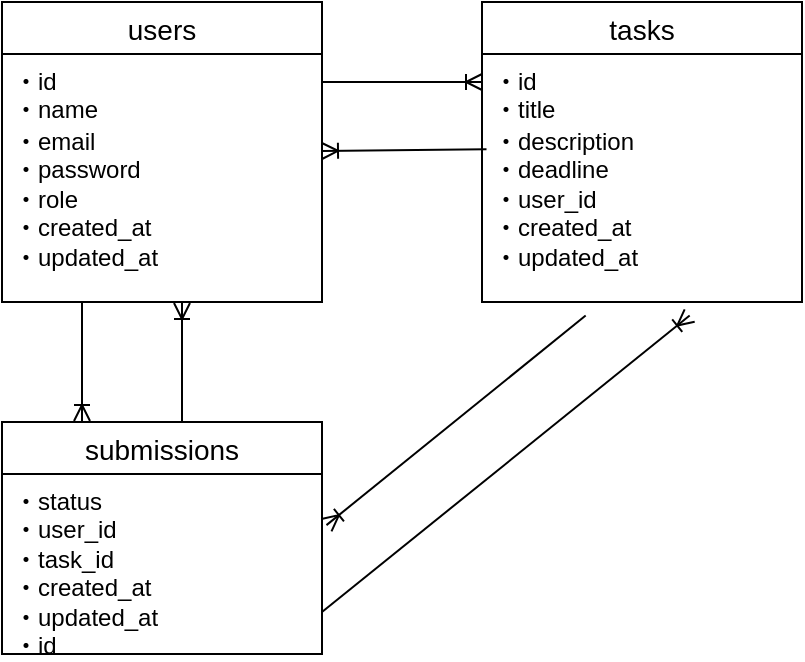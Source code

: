 <mxfile>
    <diagram id="DpSaEG1XZo5wt198xXUG" name="ページ1">
        <mxGraphModel dx="900" dy="585" grid="1" gridSize="10" guides="1" tooltips="1" connect="1" arrows="0" fold="1" page="1" pageScale="1" pageWidth="827" pageHeight="1169" math="0" shadow="0">
            <root>
                <mxCell id="0"/>
                <mxCell id="1" parent="0"/>
                <mxCell id="6" value="tasks" style="swimlane;fontStyle=0;childLayout=stackLayout;horizontal=1;startSize=26;horizontalStack=0;resizeParent=1;resizeParentMax=0;resizeLast=0;collapsible=1;marginBottom=0;align=center;fontSize=14;" vertex="1" parent="1">
                    <mxGeometry x="290" y="80" width="160" height="150" as="geometry"/>
                </mxCell>
                <mxCell id="8" value="・id&lt;div&gt;・title&lt;/div&gt;&lt;div&gt;&lt;br&gt;&lt;/div&gt;" style="text;strokeColor=none;fillColor=none;spacingLeft=4;spacingRight=4;overflow=hidden;rotatable=0;points=[[0,0.5],[1,0.5]];portConstraint=eastwest;fontSize=12;whiteSpace=wrap;html=1;" vertex="1" parent="6">
                    <mxGeometry y="26" width="160" height="30" as="geometry"/>
                </mxCell>
                <mxCell id="29" value="" style="fontSize=12;html=1;endArrow=ERoneToMany;exitX=0.014;exitY=0.187;exitDx=0;exitDy=0;exitPerimeter=0;" edge="1" parent="6" source="9">
                    <mxGeometry width="100" height="100" relative="1" as="geometry">
                        <mxPoint x="80" y="74.5" as="sourcePoint"/>
                        <mxPoint x="-80" y="74.5" as="targetPoint"/>
                    </mxGeometry>
                </mxCell>
                <mxCell id="9" value="・description&lt;div&gt;・deadline&lt;br&gt;・user_id&lt;/div&gt;&lt;div&gt;・created_at&lt;/div&gt;&lt;div&gt;・updated_at&lt;/div&gt;" style="text;strokeColor=none;fillColor=none;spacingLeft=4;spacingRight=4;overflow=hidden;rotatable=0;points=[[0,0.5],[1,0.5]];portConstraint=eastwest;fontSize=12;whiteSpace=wrap;html=1;" vertex="1" parent="6">
                    <mxGeometry y="56" width="160" height="94" as="geometry"/>
                </mxCell>
                <mxCell id="11" value="users" style="swimlane;fontStyle=0;childLayout=stackLayout;horizontal=1;startSize=26;horizontalStack=0;resizeParent=1;resizeParentMax=0;resizeLast=0;collapsible=1;marginBottom=0;align=center;fontSize=14;" vertex="1" parent="1">
                    <mxGeometry x="50" y="80" width="160" height="150" as="geometry"/>
                </mxCell>
                <mxCell id="12" value="・id&lt;div&gt;・name&lt;/div&gt;&lt;div&gt;&lt;br&gt;&lt;/div&gt;" style="text;strokeColor=none;fillColor=none;spacingLeft=4;spacingRight=4;overflow=hidden;rotatable=0;points=[[0,0.5],[1,0.5]];portConstraint=eastwest;fontSize=12;whiteSpace=wrap;html=1;" vertex="1" parent="11">
                    <mxGeometry y="26" width="160" height="30" as="geometry"/>
                </mxCell>
                <mxCell id="13" value="・email&lt;div&gt;・password&lt;/div&gt;&lt;div&gt;・role&lt;/div&gt;&lt;div&gt;・created_at&lt;/div&gt;&lt;div&gt;・updated_at&lt;/div&gt;" style="text;strokeColor=none;fillColor=none;spacingLeft=4;spacingRight=4;overflow=hidden;rotatable=0;points=[[0,0.5],[1,0.5]];portConstraint=eastwest;fontSize=12;whiteSpace=wrap;html=1;" vertex="1" parent="11">
                    <mxGeometry y="56" width="160" height="94" as="geometry"/>
                </mxCell>
                <mxCell id="14" value="submissions" style="swimlane;fontStyle=0;childLayout=stackLayout;horizontal=1;startSize=26;horizontalStack=0;resizeParent=1;resizeParentMax=0;resizeLast=0;collapsible=1;marginBottom=0;align=center;fontSize=14;" vertex="1" parent="1">
                    <mxGeometry x="50" y="290" width="160" height="116" as="geometry"/>
                </mxCell>
                <mxCell id="16" value="&lt;div&gt;&lt;span style=&quot;background-color: transparent;&quot;&gt;・status&lt;/span&gt;&lt;br&gt;&lt;/div&gt;&lt;div&gt;・user_id&lt;/div&gt;&lt;div&gt;・task_id&lt;/div&gt;&lt;div&gt;・created_at&lt;/div&gt;&lt;div&gt;・updated_at&lt;/div&gt;&lt;div&gt;・id&lt;/div&gt;" style="text;strokeColor=none;fillColor=none;spacingLeft=4;spacingRight=4;overflow=hidden;rotatable=0;points=[[0,0.5],[1,0.5]];portConstraint=eastwest;fontSize=12;whiteSpace=wrap;html=1;" vertex="1" parent="14">
                    <mxGeometry y="26" width="160" height="90" as="geometry"/>
                </mxCell>
                <mxCell id="20" value="" style="edgeStyle=entityRelationEdgeStyle;fontSize=12;html=1;endArrow=ERoneToMany;" edge="1" parent="1">
                    <mxGeometry width="100" height="100" relative="1" as="geometry">
                        <mxPoint x="210" y="120" as="sourcePoint"/>
                        <mxPoint x="290" y="120" as="targetPoint"/>
                        <Array as="points">
                            <mxPoint x="200" y="120"/>
                        </Array>
                    </mxGeometry>
                </mxCell>
                <mxCell id="30" value="" style="fontSize=12;html=1;endArrow=ERoneToMany;exitX=0.014;exitY=0.187;exitDx=0;exitDy=0;exitPerimeter=0;" edge="1" parent="1">
                    <mxGeometry width="100" height="100" relative="1" as="geometry">
                        <mxPoint x="90" y="230" as="sourcePoint"/>
                        <mxPoint x="90" y="289.5" as="targetPoint"/>
                    </mxGeometry>
                </mxCell>
                <mxCell id="31" value="" style="fontSize=12;html=1;endArrow=ERoneToMany;exitX=0.014;exitY=0.187;exitDx=0;exitDy=0;exitPerimeter=0;" edge="1" parent="1">
                    <mxGeometry width="100" height="100" relative="1" as="geometry">
                        <mxPoint x="140" y="290" as="sourcePoint"/>
                        <mxPoint x="140" y="230.5" as="targetPoint"/>
                    </mxGeometry>
                </mxCell>
                <mxCell id="32" value="" style="fontSize=12;html=1;endArrow=ERoneToMany;exitX=0.324;exitY=1.072;exitDx=0;exitDy=0;exitPerimeter=0;entryX=1.014;entryY=0.284;entryDx=0;entryDy=0;entryPerimeter=0;" edge="1" parent="1" source="9" target="16">
                    <mxGeometry width="100" height="100" relative="1" as="geometry">
                        <mxPoint x="270" y="280" as="sourcePoint"/>
                        <mxPoint x="270" y="339.5" as="targetPoint"/>
                    </mxGeometry>
                </mxCell>
                <mxCell id="33" value="" style="fontSize=12;html=1;endArrow=ERoneToMany;exitX=0.324;exitY=1.072;exitDx=0;exitDy=0;exitPerimeter=0;entryX=0.649;entryY=1.072;entryDx=0;entryDy=0;entryPerimeter=0;" edge="1" parent="1" target="9">
                    <mxGeometry width="100" height="100" relative="1" as="geometry">
                        <mxPoint x="210" y="385" as="sourcePoint"/>
                        <mxPoint x="340" y="280" as="targetPoint"/>
                    </mxGeometry>
                </mxCell>
            </root>
        </mxGraphModel>
    </diagram>
</mxfile>